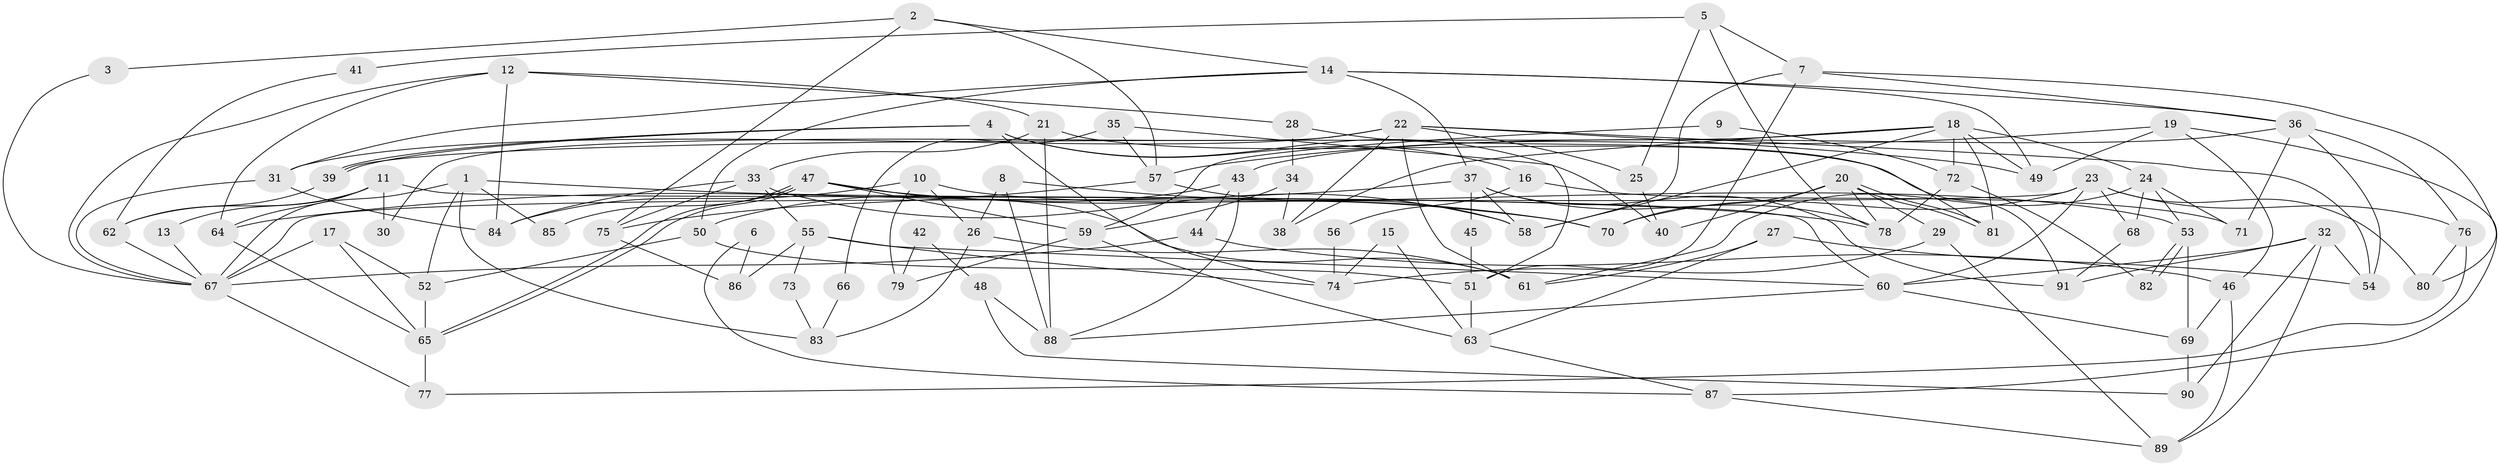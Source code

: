 // coarse degree distribution, {8: 0.08333333333333333, 6: 0.15, 2: 0.16666666666666666, 5: 0.13333333333333333, 4: 0.15, 3: 0.16666666666666666, 7: 0.1, 9: 0.03333333333333333, 14: 0.016666666666666666}
// Generated by graph-tools (version 1.1) at 2025/41/03/06/25 10:41:59]
// undirected, 91 vertices, 182 edges
graph export_dot {
graph [start="1"]
  node [color=gray90,style=filled];
  1;
  2;
  3;
  4;
  5;
  6;
  7;
  8;
  9;
  10;
  11;
  12;
  13;
  14;
  15;
  16;
  17;
  18;
  19;
  20;
  21;
  22;
  23;
  24;
  25;
  26;
  27;
  28;
  29;
  30;
  31;
  32;
  33;
  34;
  35;
  36;
  37;
  38;
  39;
  40;
  41;
  42;
  43;
  44;
  45;
  46;
  47;
  48;
  49;
  50;
  51;
  52;
  53;
  54;
  55;
  56;
  57;
  58;
  59;
  60;
  61;
  62;
  63;
  64;
  65;
  66;
  67;
  68;
  69;
  70;
  71;
  72;
  73;
  74;
  75;
  76;
  77;
  78;
  79;
  80;
  81;
  82;
  83;
  84;
  85;
  86;
  87;
  88;
  89;
  90;
  91;
  1 -- 67;
  1 -- 52;
  1 -- 78;
  1 -- 83;
  1 -- 85;
  2 -- 75;
  2 -- 14;
  2 -- 3;
  2 -- 57;
  3 -- 67;
  4 -- 39;
  4 -- 39;
  4 -- 74;
  4 -- 16;
  4 -- 40;
  5 -- 78;
  5 -- 7;
  5 -- 25;
  5 -- 41;
  6 -- 86;
  6 -- 87;
  7 -- 36;
  7 -- 58;
  7 -- 51;
  7 -- 80;
  8 -- 88;
  8 -- 26;
  8 -- 70;
  9 -- 72;
  9 -- 59;
  10 -- 84;
  10 -- 53;
  10 -- 26;
  10 -- 79;
  11 -- 64;
  11 -- 60;
  11 -- 13;
  11 -- 30;
  11 -- 62;
  12 -- 64;
  12 -- 67;
  12 -- 21;
  12 -- 28;
  12 -- 84;
  13 -- 67;
  14 -- 50;
  14 -- 31;
  14 -- 36;
  14 -- 37;
  14 -- 49;
  15 -- 63;
  15 -- 74;
  16 -- 71;
  16 -- 56;
  17 -- 65;
  17 -- 67;
  17 -- 52;
  18 -- 49;
  18 -- 58;
  18 -- 24;
  18 -- 38;
  18 -- 39;
  18 -- 72;
  18 -- 81;
  19 -- 49;
  19 -- 46;
  19 -- 57;
  19 -- 87;
  20 -- 78;
  20 -- 81;
  20 -- 81;
  20 -- 29;
  20 -- 40;
  20 -- 70;
  21 -- 33;
  21 -- 88;
  21 -- 91;
  22 -- 25;
  22 -- 38;
  22 -- 30;
  22 -- 31;
  22 -- 49;
  22 -- 54;
  22 -- 61;
  23 -- 70;
  23 -- 68;
  23 -- 60;
  23 -- 67;
  23 -- 76;
  23 -- 80;
  24 -- 61;
  24 -- 53;
  24 -- 68;
  24 -- 71;
  25 -- 40;
  26 -- 61;
  26 -- 83;
  27 -- 61;
  27 -- 54;
  27 -- 63;
  28 -- 81;
  28 -- 34;
  29 -- 89;
  29 -- 74;
  31 -- 67;
  31 -- 84;
  32 -- 60;
  32 -- 54;
  32 -- 89;
  32 -- 90;
  32 -- 91;
  33 -- 58;
  33 -- 84;
  33 -- 55;
  33 -- 75;
  34 -- 59;
  34 -- 38;
  35 -- 57;
  35 -- 51;
  35 -- 66;
  36 -- 76;
  36 -- 43;
  36 -- 54;
  36 -- 71;
  37 -- 91;
  37 -- 45;
  37 -- 58;
  37 -- 64;
  37 -- 78;
  39 -- 62;
  41 -- 62;
  42 -- 48;
  42 -- 79;
  43 -- 44;
  43 -- 50;
  43 -- 88;
  44 -- 46;
  44 -- 67;
  45 -- 51;
  46 -- 89;
  46 -- 69;
  47 -- 65;
  47 -- 65;
  47 -- 70;
  47 -- 59;
  47 -- 61;
  47 -- 85;
  48 -- 90;
  48 -- 88;
  50 -- 52;
  50 -- 51;
  51 -- 63;
  52 -- 65;
  53 -- 82;
  53 -- 82;
  53 -- 69;
  55 -- 60;
  55 -- 73;
  55 -- 74;
  55 -- 86;
  56 -- 74;
  57 -- 58;
  57 -- 75;
  59 -- 63;
  59 -- 79;
  60 -- 88;
  60 -- 69;
  62 -- 67;
  63 -- 87;
  64 -- 65;
  65 -- 77;
  66 -- 83;
  67 -- 77;
  68 -- 91;
  69 -- 90;
  72 -- 78;
  72 -- 82;
  73 -- 83;
  75 -- 86;
  76 -- 80;
  76 -- 77;
  87 -- 89;
}
